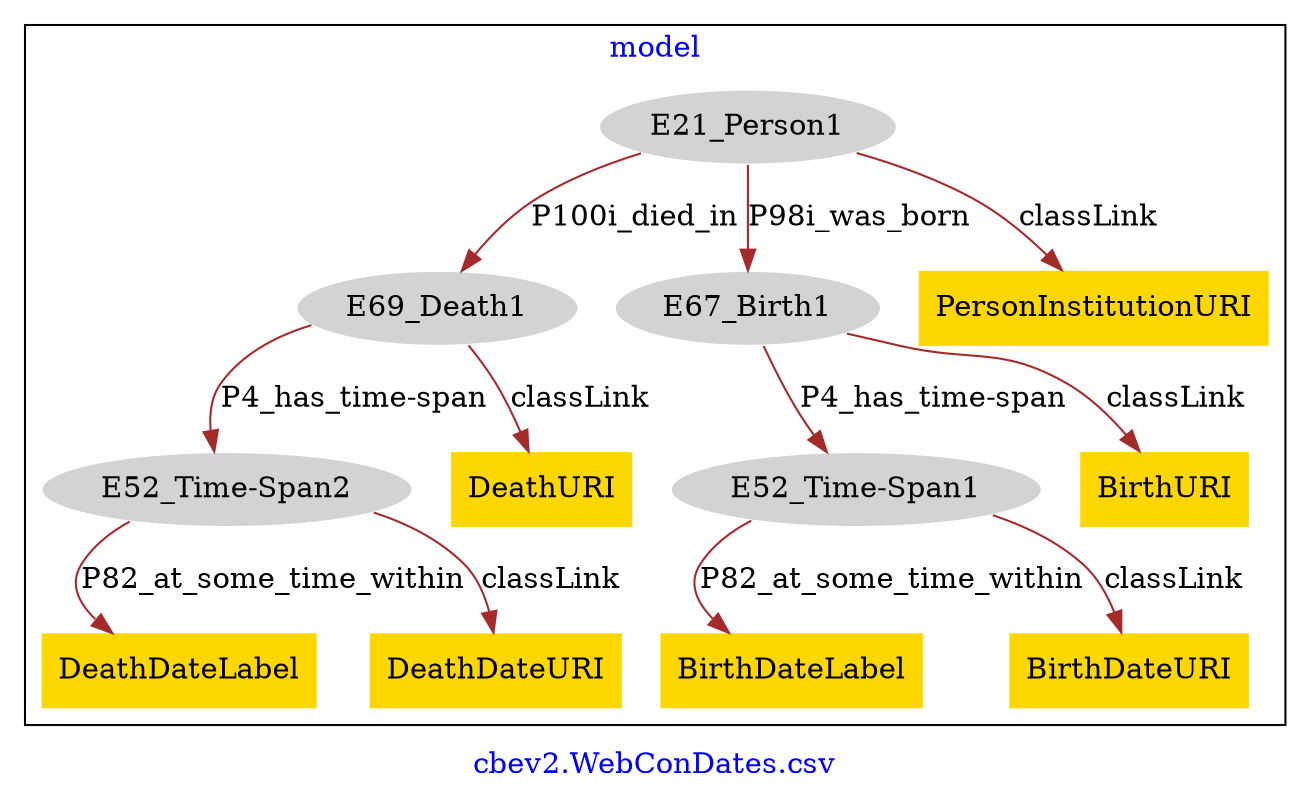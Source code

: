 digraph n0 {
fontcolor="blue"
remincross="true"
label="cbev2.WebConDates.csv"
subgraph cluster {
label="model"
n2[style="filled",color="white",fillcolor="lightgray",label="E21_Person1"];
n3[style="filled",color="white",fillcolor="lightgray",label="E69_Death1"];
n4[style="filled",color="white",fillcolor="lightgray",label="E67_Birth1"];
n5[shape="plaintext",style="filled",fillcolor="gold",label="PersonInstitutionURI"];
n6[style="filled",color="white",fillcolor="lightgray",label="E52_Time-Span1"];
n7[shape="plaintext",style="filled",fillcolor="gold",label="BirthDateLabel"];
n8[shape="plaintext",style="filled",fillcolor="gold",label="BirthDateURI"];
n9[style="filled",color="white",fillcolor="lightgray",label="E52_Time-Span2"];
n10[shape="plaintext",style="filled",fillcolor="gold",label="DeathDateLabel"];
n11[shape="plaintext",style="filled",fillcolor="gold",label="DeathDateURI"];
n12[shape="plaintext",style="filled",fillcolor="gold",label="BirthURI"];
n13[shape="plaintext",style="filled",fillcolor="gold",label="DeathURI"];
}
n2 -> n3[color="brown",fontcolor="black",label="P100i_died_in"]
n2 -> n4[color="brown",fontcolor="black",label="P98i_was_born"]
n2 -> n5[color="brown",fontcolor="black",label="classLink"]
n6 -> n7[color="brown",fontcolor="black",label="P82_at_some_time_within"]
n6 -> n8[color="brown",fontcolor="black",label="classLink"]
n9 -> n10[color="brown",fontcolor="black",label="P82_at_some_time_within"]
n9 -> n11[color="brown",fontcolor="black",label="classLink"]
n4 -> n6[color="brown",fontcolor="black",label="P4_has_time-span"]
n4 -> n12[color="brown",fontcolor="black",label="classLink"]
n3 -> n9[color="brown",fontcolor="black",label="P4_has_time-span"]
n3 -> n13[color="brown",fontcolor="black",label="classLink"]
}
